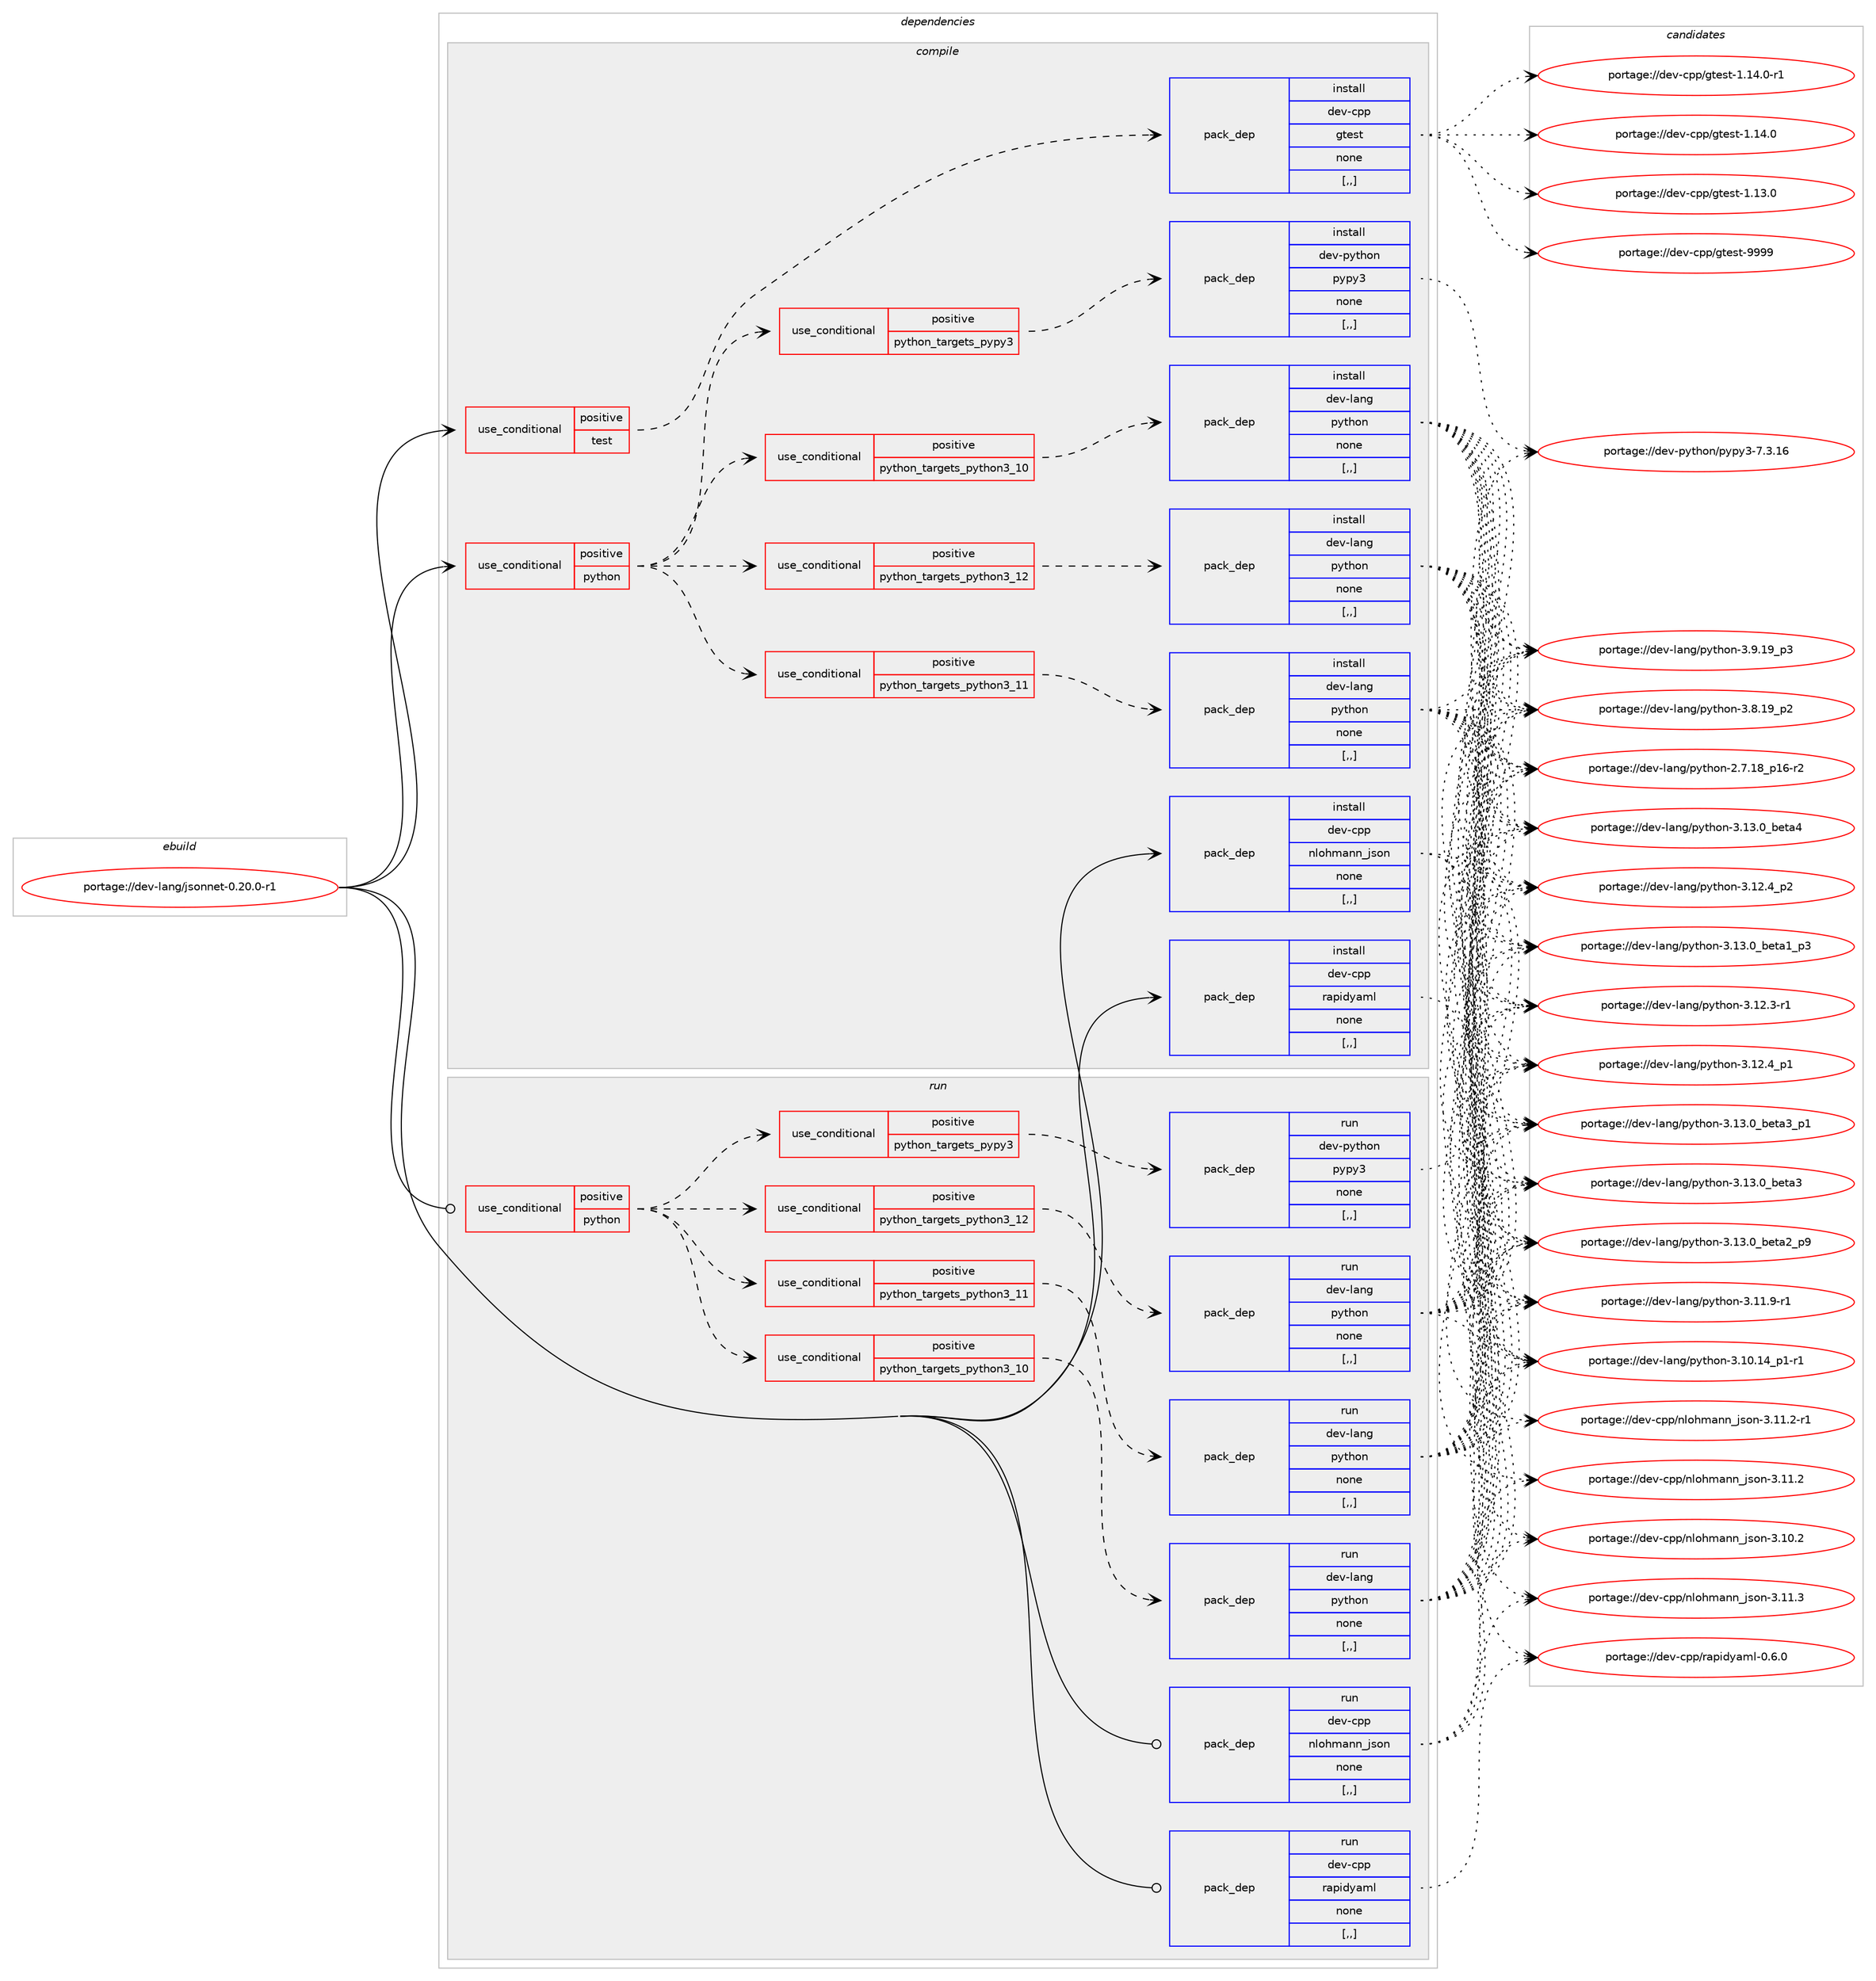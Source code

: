 digraph prolog {

# *************
# Graph options
# *************

newrank=true;
concentrate=true;
compound=true;
graph [rankdir=LR,fontname=Helvetica,fontsize=10,ranksep=1.5];#, ranksep=2.5, nodesep=0.2];
edge  [arrowhead=vee];
node  [fontname=Helvetica,fontsize=10];

# **********
# The ebuild
# **********

subgraph cluster_leftcol {
color=gray;
label=<<i>ebuild</i>>;
id [label="portage://dev-lang/jsonnet-0.20.0-r1", color=red, width=4, href="../dev-lang/jsonnet-0.20.0-r1.svg"];
}

# ****************
# The dependencies
# ****************

subgraph cluster_midcol {
color=gray;
label=<<i>dependencies</i>>;
subgraph cluster_compile {
fillcolor="#eeeeee";
style=filled;
label=<<i>compile</i>>;
subgraph cond23028 {
dependency99544 [label=<<TABLE BORDER="0" CELLBORDER="1" CELLSPACING="0" CELLPADDING="4"><TR><TD ROWSPAN="3" CELLPADDING="10">use_conditional</TD></TR><TR><TD>positive</TD></TR><TR><TD>python</TD></TR></TABLE>>, shape=none, color=red];
subgraph cond23029 {
dependency99545 [label=<<TABLE BORDER="0" CELLBORDER="1" CELLSPACING="0" CELLPADDING="4"><TR><TD ROWSPAN="3" CELLPADDING="10">use_conditional</TD></TR><TR><TD>positive</TD></TR><TR><TD>python_targets_pypy3</TD></TR></TABLE>>, shape=none, color=red];
subgraph pack75444 {
dependency99546 [label=<<TABLE BORDER="0" CELLBORDER="1" CELLSPACING="0" CELLPADDING="4" WIDTH="220"><TR><TD ROWSPAN="6" CELLPADDING="30">pack_dep</TD></TR><TR><TD WIDTH="110">install</TD></TR><TR><TD>dev-python</TD></TR><TR><TD>pypy3</TD></TR><TR><TD>none</TD></TR><TR><TD>[,,]</TD></TR></TABLE>>, shape=none, color=blue];
}
dependency99545:e -> dependency99546:w [weight=20,style="dashed",arrowhead="vee"];
}
dependency99544:e -> dependency99545:w [weight=20,style="dashed",arrowhead="vee"];
subgraph cond23030 {
dependency99547 [label=<<TABLE BORDER="0" CELLBORDER="1" CELLSPACING="0" CELLPADDING="4"><TR><TD ROWSPAN="3" CELLPADDING="10">use_conditional</TD></TR><TR><TD>positive</TD></TR><TR><TD>python_targets_python3_10</TD></TR></TABLE>>, shape=none, color=red];
subgraph pack75445 {
dependency99548 [label=<<TABLE BORDER="0" CELLBORDER="1" CELLSPACING="0" CELLPADDING="4" WIDTH="220"><TR><TD ROWSPAN="6" CELLPADDING="30">pack_dep</TD></TR><TR><TD WIDTH="110">install</TD></TR><TR><TD>dev-lang</TD></TR><TR><TD>python</TD></TR><TR><TD>none</TD></TR><TR><TD>[,,]</TD></TR></TABLE>>, shape=none, color=blue];
}
dependency99547:e -> dependency99548:w [weight=20,style="dashed",arrowhead="vee"];
}
dependency99544:e -> dependency99547:w [weight=20,style="dashed",arrowhead="vee"];
subgraph cond23031 {
dependency99549 [label=<<TABLE BORDER="0" CELLBORDER="1" CELLSPACING="0" CELLPADDING="4"><TR><TD ROWSPAN="3" CELLPADDING="10">use_conditional</TD></TR><TR><TD>positive</TD></TR><TR><TD>python_targets_python3_11</TD></TR></TABLE>>, shape=none, color=red];
subgraph pack75446 {
dependency99550 [label=<<TABLE BORDER="0" CELLBORDER="1" CELLSPACING="0" CELLPADDING="4" WIDTH="220"><TR><TD ROWSPAN="6" CELLPADDING="30">pack_dep</TD></TR><TR><TD WIDTH="110">install</TD></TR><TR><TD>dev-lang</TD></TR><TR><TD>python</TD></TR><TR><TD>none</TD></TR><TR><TD>[,,]</TD></TR></TABLE>>, shape=none, color=blue];
}
dependency99549:e -> dependency99550:w [weight=20,style="dashed",arrowhead="vee"];
}
dependency99544:e -> dependency99549:w [weight=20,style="dashed",arrowhead="vee"];
subgraph cond23032 {
dependency99551 [label=<<TABLE BORDER="0" CELLBORDER="1" CELLSPACING="0" CELLPADDING="4"><TR><TD ROWSPAN="3" CELLPADDING="10">use_conditional</TD></TR><TR><TD>positive</TD></TR><TR><TD>python_targets_python3_12</TD></TR></TABLE>>, shape=none, color=red];
subgraph pack75447 {
dependency99552 [label=<<TABLE BORDER="0" CELLBORDER="1" CELLSPACING="0" CELLPADDING="4" WIDTH="220"><TR><TD ROWSPAN="6" CELLPADDING="30">pack_dep</TD></TR><TR><TD WIDTH="110">install</TD></TR><TR><TD>dev-lang</TD></TR><TR><TD>python</TD></TR><TR><TD>none</TD></TR><TR><TD>[,,]</TD></TR></TABLE>>, shape=none, color=blue];
}
dependency99551:e -> dependency99552:w [weight=20,style="dashed",arrowhead="vee"];
}
dependency99544:e -> dependency99551:w [weight=20,style="dashed",arrowhead="vee"];
}
id:e -> dependency99544:w [weight=20,style="solid",arrowhead="vee"];
subgraph cond23033 {
dependency99553 [label=<<TABLE BORDER="0" CELLBORDER="1" CELLSPACING="0" CELLPADDING="4"><TR><TD ROWSPAN="3" CELLPADDING="10">use_conditional</TD></TR><TR><TD>positive</TD></TR><TR><TD>test</TD></TR></TABLE>>, shape=none, color=red];
subgraph pack75448 {
dependency99554 [label=<<TABLE BORDER="0" CELLBORDER="1" CELLSPACING="0" CELLPADDING="4" WIDTH="220"><TR><TD ROWSPAN="6" CELLPADDING="30">pack_dep</TD></TR><TR><TD WIDTH="110">install</TD></TR><TR><TD>dev-cpp</TD></TR><TR><TD>gtest</TD></TR><TR><TD>none</TD></TR><TR><TD>[,,]</TD></TR></TABLE>>, shape=none, color=blue];
}
dependency99553:e -> dependency99554:w [weight=20,style="dashed",arrowhead="vee"];
}
id:e -> dependency99553:w [weight=20,style="solid",arrowhead="vee"];
subgraph pack75449 {
dependency99555 [label=<<TABLE BORDER="0" CELLBORDER="1" CELLSPACING="0" CELLPADDING="4" WIDTH="220"><TR><TD ROWSPAN="6" CELLPADDING="30">pack_dep</TD></TR><TR><TD WIDTH="110">install</TD></TR><TR><TD>dev-cpp</TD></TR><TR><TD>nlohmann_json</TD></TR><TR><TD>none</TD></TR><TR><TD>[,,]</TD></TR></TABLE>>, shape=none, color=blue];
}
id:e -> dependency99555:w [weight=20,style="solid",arrowhead="vee"];
subgraph pack75450 {
dependency99556 [label=<<TABLE BORDER="0" CELLBORDER="1" CELLSPACING="0" CELLPADDING="4" WIDTH="220"><TR><TD ROWSPAN="6" CELLPADDING="30">pack_dep</TD></TR><TR><TD WIDTH="110">install</TD></TR><TR><TD>dev-cpp</TD></TR><TR><TD>rapidyaml</TD></TR><TR><TD>none</TD></TR><TR><TD>[,,]</TD></TR></TABLE>>, shape=none, color=blue];
}
id:e -> dependency99556:w [weight=20,style="solid",arrowhead="vee"];
}
subgraph cluster_compileandrun {
fillcolor="#eeeeee";
style=filled;
label=<<i>compile and run</i>>;
}
subgraph cluster_run {
fillcolor="#eeeeee";
style=filled;
label=<<i>run</i>>;
subgraph cond23034 {
dependency99557 [label=<<TABLE BORDER="0" CELLBORDER="1" CELLSPACING="0" CELLPADDING="4"><TR><TD ROWSPAN="3" CELLPADDING="10">use_conditional</TD></TR><TR><TD>positive</TD></TR><TR><TD>python</TD></TR></TABLE>>, shape=none, color=red];
subgraph cond23035 {
dependency99558 [label=<<TABLE BORDER="0" CELLBORDER="1" CELLSPACING="0" CELLPADDING="4"><TR><TD ROWSPAN="3" CELLPADDING="10">use_conditional</TD></TR><TR><TD>positive</TD></TR><TR><TD>python_targets_pypy3</TD></TR></TABLE>>, shape=none, color=red];
subgraph pack75451 {
dependency99559 [label=<<TABLE BORDER="0" CELLBORDER="1" CELLSPACING="0" CELLPADDING="4" WIDTH="220"><TR><TD ROWSPAN="6" CELLPADDING="30">pack_dep</TD></TR><TR><TD WIDTH="110">run</TD></TR><TR><TD>dev-python</TD></TR><TR><TD>pypy3</TD></TR><TR><TD>none</TD></TR><TR><TD>[,,]</TD></TR></TABLE>>, shape=none, color=blue];
}
dependency99558:e -> dependency99559:w [weight=20,style="dashed",arrowhead="vee"];
}
dependency99557:e -> dependency99558:w [weight=20,style="dashed",arrowhead="vee"];
subgraph cond23036 {
dependency99560 [label=<<TABLE BORDER="0" CELLBORDER="1" CELLSPACING="0" CELLPADDING="4"><TR><TD ROWSPAN="3" CELLPADDING="10">use_conditional</TD></TR><TR><TD>positive</TD></TR><TR><TD>python_targets_python3_10</TD></TR></TABLE>>, shape=none, color=red];
subgraph pack75452 {
dependency99561 [label=<<TABLE BORDER="0" CELLBORDER="1" CELLSPACING="0" CELLPADDING="4" WIDTH="220"><TR><TD ROWSPAN="6" CELLPADDING="30">pack_dep</TD></TR><TR><TD WIDTH="110">run</TD></TR><TR><TD>dev-lang</TD></TR><TR><TD>python</TD></TR><TR><TD>none</TD></TR><TR><TD>[,,]</TD></TR></TABLE>>, shape=none, color=blue];
}
dependency99560:e -> dependency99561:w [weight=20,style="dashed",arrowhead="vee"];
}
dependency99557:e -> dependency99560:w [weight=20,style="dashed",arrowhead="vee"];
subgraph cond23037 {
dependency99562 [label=<<TABLE BORDER="0" CELLBORDER="1" CELLSPACING="0" CELLPADDING="4"><TR><TD ROWSPAN="3" CELLPADDING="10">use_conditional</TD></TR><TR><TD>positive</TD></TR><TR><TD>python_targets_python3_11</TD></TR></TABLE>>, shape=none, color=red];
subgraph pack75453 {
dependency99563 [label=<<TABLE BORDER="0" CELLBORDER="1" CELLSPACING="0" CELLPADDING="4" WIDTH="220"><TR><TD ROWSPAN="6" CELLPADDING="30">pack_dep</TD></TR><TR><TD WIDTH="110">run</TD></TR><TR><TD>dev-lang</TD></TR><TR><TD>python</TD></TR><TR><TD>none</TD></TR><TR><TD>[,,]</TD></TR></TABLE>>, shape=none, color=blue];
}
dependency99562:e -> dependency99563:w [weight=20,style="dashed",arrowhead="vee"];
}
dependency99557:e -> dependency99562:w [weight=20,style="dashed",arrowhead="vee"];
subgraph cond23038 {
dependency99564 [label=<<TABLE BORDER="0" CELLBORDER="1" CELLSPACING="0" CELLPADDING="4"><TR><TD ROWSPAN="3" CELLPADDING="10">use_conditional</TD></TR><TR><TD>positive</TD></TR><TR><TD>python_targets_python3_12</TD></TR></TABLE>>, shape=none, color=red];
subgraph pack75454 {
dependency99565 [label=<<TABLE BORDER="0" CELLBORDER="1" CELLSPACING="0" CELLPADDING="4" WIDTH="220"><TR><TD ROWSPAN="6" CELLPADDING="30">pack_dep</TD></TR><TR><TD WIDTH="110">run</TD></TR><TR><TD>dev-lang</TD></TR><TR><TD>python</TD></TR><TR><TD>none</TD></TR><TR><TD>[,,]</TD></TR></TABLE>>, shape=none, color=blue];
}
dependency99564:e -> dependency99565:w [weight=20,style="dashed",arrowhead="vee"];
}
dependency99557:e -> dependency99564:w [weight=20,style="dashed",arrowhead="vee"];
}
id:e -> dependency99557:w [weight=20,style="solid",arrowhead="odot"];
subgraph pack75455 {
dependency99566 [label=<<TABLE BORDER="0" CELLBORDER="1" CELLSPACING="0" CELLPADDING="4" WIDTH="220"><TR><TD ROWSPAN="6" CELLPADDING="30">pack_dep</TD></TR><TR><TD WIDTH="110">run</TD></TR><TR><TD>dev-cpp</TD></TR><TR><TD>nlohmann_json</TD></TR><TR><TD>none</TD></TR><TR><TD>[,,]</TD></TR></TABLE>>, shape=none, color=blue];
}
id:e -> dependency99566:w [weight=20,style="solid",arrowhead="odot"];
subgraph pack75456 {
dependency99567 [label=<<TABLE BORDER="0" CELLBORDER="1" CELLSPACING="0" CELLPADDING="4" WIDTH="220"><TR><TD ROWSPAN="6" CELLPADDING="30">pack_dep</TD></TR><TR><TD WIDTH="110">run</TD></TR><TR><TD>dev-cpp</TD></TR><TR><TD>rapidyaml</TD></TR><TR><TD>none</TD></TR><TR><TD>[,,]</TD></TR></TABLE>>, shape=none, color=blue];
}
id:e -> dependency99567:w [weight=20,style="solid",arrowhead="odot"];
}
}

# **************
# The candidates
# **************

subgraph cluster_choices {
rank=same;
color=gray;
label=<<i>candidates</i>>;

subgraph choice75444 {
color=black;
nodesep=1;
choice10010111845112121116104111110471121211121215145554651464954 [label="portage://dev-python/pypy3-7.3.16", color=red, width=4,href="../dev-python/pypy3-7.3.16.svg"];
dependency99546:e -> choice10010111845112121116104111110471121211121215145554651464954:w [style=dotted,weight="100"];
}
subgraph choice75445 {
color=black;
nodesep=1;
choice1001011184510897110103471121211161041111104551464951464895981011169752 [label="portage://dev-lang/python-3.13.0_beta4", color=red, width=4,href="../dev-lang/python-3.13.0_beta4.svg"];
choice10010111845108971101034711212111610411111045514649514648959810111697519511249 [label="portage://dev-lang/python-3.13.0_beta3_p1", color=red, width=4,href="../dev-lang/python-3.13.0_beta3_p1.svg"];
choice1001011184510897110103471121211161041111104551464951464895981011169751 [label="portage://dev-lang/python-3.13.0_beta3", color=red, width=4,href="../dev-lang/python-3.13.0_beta3.svg"];
choice10010111845108971101034711212111610411111045514649514648959810111697509511257 [label="portage://dev-lang/python-3.13.0_beta2_p9", color=red, width=4,href="../dev-lang/python-3.13.0_beta2_p9.svg"];
choice10010111845108971101034711212111610411111045514649514648959810111697499511251 [label="portage://dev-lang/python-3.13.0_beta1_p3", color=red, width=4,href="../dev-lang/python-3.13.0_beta1_p3.svg"];
choice100101118451089711010347112121116104111110455146495046529511250 [label="portage://dev-lang/python-3.12.4_p2", color=red, width=4,href="../dev-lang/python-3.12.4_p2.svg"];
choice100101118451089711010347112121116104111110455146495046529511249 [label="portage://dev-lang/python-3.12.4_p1", color=red, width=4,href="../dev-lang/python-3.12.4_p1.svg"];
choice100101118451089711010347112121116104111110455146495046514511449 [label="portage://dev-lang/python-3.12.3-r1", color=red, width=4,href="../dev-lang/python-3.12.3-r1.svg"];
choice100101118451089711010347112121116104111110455146494946574511449 [label="portage://dev-lang/python-3.11.9-r1", color=red, width=4,href="../dev-lang/python-3.11.9-r1.svg"];
choice100101118451089711010347112121116104111110455146494846495295112494511449 [label="portage://dev-lang/python-3.10.14_p1-r1", color=red, width=4,href="../dev-lang/python-3.10.14_p1-r1.svg"];
choice100101118451089711010347112121116104111110455146574649579511251 [label="portage://dev-lang/python-3.9.19_p3", color=red, width=4,href="../dev-lang/python-3.9.19_p3.svg"];
choice100101118451089711010347112121116104111110455146564649579511250 [label="portage://dev-lang/python-3.8.19_p2", color=red, width=4,href="../dev-lang/python-3.8.19_p2.svg"];
choice100101118451089711010347112121116104111110455046554649569511249544511450 [label="portage://dev-lang/python-2.7.18_p16-r2", color=red, width=4,href="../dev-lang/python-2.7.18_p16-r2.svg"];
dependency99548:e -> choice1001011184510897110103471121211161041111104551464951464895981011169752:w [style=dotted,weight="100"];
dependency99548:e -> choice10010111845108971101034711212111610411111045514649514648959810111697519511249:w [style=dotted,weight="100"];
dependency99548:e -> choice1001011184510897110103471121211161041111104551464951464895981011169751:w [style=dotted,weight="100"];
dependency99548:e -> choice10010111845108971101034711212111610411111045514649514648959810111697509511257:w [style=dotted,weight="100"];
dependency99548:e -> choice10010111845108971101034711212111610411111045514649514648959810111697499511251:w [style=dotted,weight="100"];
dependency99548:e -> choice100101118451089711010347112121116104111110455146495046529511250:w [style=dotted,weight="100"];
dependency99548:e -> choice100101118451089711010347112121116104111110455146495046529511249:w [style=dotted,weight="100"];
dependency99548:e -> choice100101118451089711010347112121116104111110455146495046514511449:w [style=dotted,weight="100"];
dependency99548:e -> choice100101118451089711010347112121116104111110455146494946574511449:w [style=dotted,weight="100"];
dependency99548:e -> choice100101118451089711010347112121116104111110455146494846495295112494511449:w [style=dotted,weight="100"];
dependency99548:e -> choice100101118451089711010347112121116104111110455146574649579511251:w [style=dotted,weight="100"];
dependency99548:e -> choice100101118451089711010347112121116104111110455146564649579511250:w [style=dotted,weight="100"];
dependency99548:e -> choice100101118451089711010347112121116104111110455046554649569511249544511450:w [style=dotted,weight="100"];
}
subgraph choice75446 {
color=black;
nodesep=1;
choice1001011184510897110103471121211161041111104551464951464895981011169752 [label="portage://dev-lang/python-3.13.0_beta4", color=red, width=4,href="../dev-lang/python-3.13.0_beta4.svg"];
choice10010111845108971101034711212111610411111045514649514648959810111697519511249 [label="portage://dev-lang/python-3.13.0_beta3_p1", color=red, width=4,href="../dev-lang/python-3.13.0_beta3_p1.svg"];
choice1001011184510897110103471121211161041111104551464951464895981011169751 [label="portage://dev-lang/python-3.13.0_beta3", color=red, width=4,href="../dev-lang/python-3.13.0_beta3.svg"];
choice10010111845108971101034711212111610411111045514649514648959810111697509511257 [label="portage://dev-lang/python-3.13.0_beta2_p9", color=red, width=4,href="../dev-lang/python-3.13.0_beta2_p9.svg"];
choice10010111845108971101034711212111610411111045514649514648959810111697499511251 [label="portage://dev-lang/python-3.13.0_beta1_p3", color=red, width=4,href="../dev-lang/python-3.13.0_beta1_p3.svg"];
choice100101118451089711010347112121116104111110455146495046529511250 [label="portage://dev-lang/python-3.12.4_p2", color=red, width=4,href="../dev-lang/python-3.12.4_p2.svg"];
choice100101118451089711010347112121116104111110455146495046529511249 [label="portage://dev-lang/python-3.12.4_p1", color=red, width=4,href="../dev-lang/python-3.12.4_p1.svg"];
choice100101118451089711010347112121116104111110455146495046514511449 [label="portage://dev-lang/python-3.12.3-r1", color=red, width=4,href="../dev-lang/python-3.12.3-r1.svg"];
choice100101118451089711010347112121116104111110455146494946574511449 [label="portage://dev-lang/python-3.11.9-r1", color=red, width=4,href="../dev-lang/python-3.11.9-r1.svg"];
choice100101118451089711010347112121116104111110455146494846495295112494511449 [label="portage://dev-lang/python-3.10.14_p1-r1", color=red, width=4,href="../dev-lang/python-3.10.14_p1-r1.svg"];
choice100101118451089711010347112121116104111110455146574649579511251 [label="portage://dev-lang/python-3.9.19_p3", color=red, width=4,href="../dev-lang/python-3.9.19_p3.svg"];
choice100101118451089711010347112121116104111110455146564649579511250 [label="portage://dev-lang/python-3.8.19_p2", color=red, width=4,href="../dev-lang/python-3.8.19_p2.svg"];
choice100101118451089711010347112121116104111110455046554649569511249544511450 [label="portage://dev-lang/python-2.7.18_p16-r2", color=red, width=4,href="../dev-lang/python-2.7.18_p16-r2.svg"];
dependency99550:e -> choice1001011184510897110103471121211161041111104551464951464895981011169752:w [style=dotted,weight="100"];
dependency99550:e -> choice10010111845108971101034711212111610411111045514649514648959810111697519511249:w [style=dotted,weight="100"];
dependency99550:e -> choice1001011184510897110103471121211161041111104551464951464895981011169751:w [style=dotted,weight="100"];
dependency99550:e -> choice10010111845108971101034711212111610411111045514649514648959810111697509511257:w [style=dotted,weight="100"];
dependency99550:e -> choice10010111845108971101034711212111610411111045514649514648959810111697499511251:w [style=dotted,weight="100"];
dependency99550:e -> choice100101118451089711010347112121116104111110455146495046529511250:w [style=dotted,weight="100"];
dependency99550:e -> choice100101118451089711010347112121116104111110455146495046529511249:w [style=dotted,weight="100"];
dependency99550:e -> choice100101118451089711010347112121116104111110455146495046514511449:w [style=dotted,weight="100"];
dependency99550:e -> choice100101118451089711010347112121116104111110455146494946574511449:w [style=dotted,weight="100"];
dependency99550:e -> choice100101118451089711010347112121116104111110455146494846495295112494511449:w [style=dotted,weight="100"];
dependency99550:e -> choice100101118451089711010347112121116104111110455146574649579511251:w [style=dotted,weight="100"];
dependency99550:e -> choice100101118451089711010347112121116104111110455146564649579511250:w [style=dotted,weight="100"];
dependency99550:e -> choice100101118451089711010347112121116104111110455046554649569511249544511450:w [style=dotted,weight="100"];
}
subgraph choice75447 {
color=black;
nodesep=1;
choice1001011184510897110103471121211161041111104551464951464895981011169752 [label="portage://dev-lang/python-3.13.0_beta4", color=red, width=4,href="../dev-lang/python-3.13.0_beta4.svg"];
choice10010111845108971101034711212111610411111045514649514648959810111697519511249 [label="portage://dev-lang/python-3.13.0_beta3_p1", color=red, width=4,href="../dev-lang/python-3.13.0_beta3_p1.svg"];
choice1001011184510897110103471121211161041111104551464951464895981011169751 [label="portage://dev-lang/python-3.13.0_beta3", color=red, width=4,href="../dev-lang/python-3.13.0_beta3.svg"];
choice10010111845108971101034711212111610411111045514649514648959810111697509511257 [label="portage://dev-lang/python-3.13.0_beta2_p9", color=red, width=4,href="../dev-lang/python-3.13.0_beta2_p9.svg"];
choice10010111845108971101034711212111610411111045514649514648959810111697499511251 [label="portage://dev-lang/python-3.13.0_beta1_p3", color=red, width=4,href="../dev-lang/python-3.13.0_beta1_p3.svg"];
choice100101118451089711010347112121116104111110455146495046529511250 [label="portage://dev-lang/python-3.12.4_p2", color=red, width=4,href="../dev-lang/python-3.12.4_p2.svg"];
choice100101118451089711010347112121116104111110455146495046529511249 [label="portage://dev-lang/python-3.12.4_p1", color=red, width=4,href="../dev-lang/python-3.12.4_p1.svg"];
choice100101118451089711010347112121116104111110455146495046514511449 [label="portage://dev-lang/python-3.12.3-r1", color=red, width=4,href="../dev-lang/python-3.12.3-r1.svg"];
choice100101118451089711010347112121116104111110455146494946574511449 [label="portage://dev-lang/python-3.11.9-r1", color=red, width=4,href="../dev-lang/python-3.11.9-r1.svg"];
choice100101118451089711010347112121116104111110455146494846495295112494511449 [label="portage://dev-lang/python-3.10.14_p1-r1", color=red, width=4,href="../dev-lang/python-3.10.14_p1-r1.svg"];
choice100101118451089711010347112121116104111110455146574649579511251 [label="portage://dev-lang/python-3.9.19_p3", color=red, width=4,href="../dev-lang/python-3.9.19_p3.svg"];
choice100101118451089711010347112121116104111110455146564649579511250 [label="portage://dev-lang/python-3.8.19_p2", color=red, width=4,href="../dev-lang/python-3.8.19_p2.svg"];
choice100101118451089711010347112121116104111110455046554649569511249544511450 [label="portage://dev-lang/python-2.7.18_p16-r2", color=red, width=4,href="../dev-lang/python-2.7.18_p16-r2.svg"];
dependency99552:e -> choice1001011184510897110103471121211161041111104551464951464895981011169752:w [style=dotted,weight="100"];
dependency99552:e -> choice10010111845108971101034711212111610411111045514649514648959810111697519511249:w [style=dotted,weight="100"];
dependency99552:e -> choice1001011184510897110103471121211161041111104551464951464895981011169751:w [style=dotted,weight="100"];
dependency99552:e -> choice10010111845108971101034711212111610411111045514649514648959810111697509511257:w [style=dotted,weight="100"];
dependency99552:e -> choice10010111845108971101034711212111610411111045514649514648959810111697499511251:w [style=dotted,weight="100"];
dependency99552:e -> choice100101118451089711010347112121116104111110455146495046529511250:w [style=dotted,weight="100"];
dependency99552:e -> choice100101118451089711010347112121116104111110455146495046529511249:w [style=dotted,weight="100"];
dependency99552:e -> choice100101118451089711010347112121116104111110455146495046514511449:w [style=dotted,weight="100"];
dependency99552:e -> choice100101118451089711010347112121116104111110455146494946574511449:w [style=dotted,weight="100"];
dependency99552:e -> choice100101118451089711010347112121116104111110455146494846495295112494511449:w [style=dotted,weight="100"];
dependency99552:e -> choice100101118451089711010347112121116104111110455146574649579511251:w [style=dotted,weight="100"];
dependency99552:e -> choice100101118451089711010347112121116104111110455146564649579511250:w [style=dotted,weight="100"];
dependency99552:e -> choice100101118451089711010347112121116104111110455046554649569511249544511450:w [style=dotted,weight="100"];
}
subgraph choice75448 {
color=black;
nodesep=1;
choice1001011184599112112471031161011151164557575757 [label="portage://dev-cpp/gtest-9999", color=red, width=4,href="../dev-cpp/gtest-9999.svg"];
choice100101118459911211247103116101115116454946495246484511449 [label="portage://dev-cpp/gtest-1.14.0-r1", color=red, width=4,href="../dev-cpp/gtest-1.14.0-r1.svg"];
choice10010111845991121124710311610111511645494649524648 [label="portage://dev-cpp/gtest-1.14.0", color=red, width=4,href="../dev-cpp/gtest-1.14.0.svg"];
choice10010111845991121124710311610111511645494649514648 [label="portage://dev-cpp/gtest-1.13.0", color=red, width=4,href="../dev-cpp/gtest-1.13.0.svg"];
dependency99554:e -> choice1001011184599112112471031161011151164557575757:w [style=dotted,weight="100"];
dependency99554:e -> choice100101118459911211247103116101115116454946495246484511449:w [style=dotted,weight="100"];
dependency99554:e -> choice10010111845991121124710311610111511645494649524648:w [style=dotted,weight="100"];
dependency99554:e -> choice10010111845991121124710311610111511645494649514648:w [style=dotted,weight="100"];
}
subgraph choice75449 {
color=black;
nodesep=1;
choice100101118459911211247110108111104109971101109510611511111045514649494651 [label="portage://dev-cpp/nlohmann_json-3.11.3", color=red, width=4,href="../dev-cpp/nlohmann_json-3.11.3.svg"];
choice1001011184599112112471101081111041099711011095106115111110455146494946504511449 [label="portage://dev-cpp/nlohmann_json-3.11.2-r1", color=red, width=4,href="../dev-cpp/nlohmann_json-3.11.2-r1.svg"];
choice100101118459911211247110108111104109971101109510611511111045514649494650 [label="portage://dev-cpp/nlohmann_json-3.11.2", color=red, width=4,href="../dev-cpp/nlohmann_json-3.11.2.svg"];
choice100101118459911211247110108111104109971101109510611511111045514649484650 [label="portage://dev-cpp/nlohmann_json-3.10.2", color=red, width=4,href="../dev-cpp/nlohmann_json-3.10.2.svg"];
dependency99555:e -> choice100101118459911211247110108111104109971101109510611511111045514649494651:w [style=dotted,weight="100"];
dependency99555:e -> choice1001011184599112112471101081111041099711011095106115111110455146494946504511449:w [style=dotted,weight="100"];
dependency99555:e -> choice100101118459911211247110108111104109971101109510611511111045514649494650:w [style=dotted,weight="100"];
dependency99555:e -> choice100101118459911211247110108111104109971101109510611511111045514649484650:w [style=dotted,weight="100"];
}
subgraph choice75450 {
color=black;
nodesep=1;
choice1001011184599112112471149711210510012197109108454846544648 [label="portage://dev-cpp/rapidyaml-0.6.0", color=red, width=4,href="../dev-cpp/rapidyaml-0.6.0.svg"];
dependency99556:e -> choice1001011184599112112471149711210510012197109108454846544648:w [style=dotted,weight="100"];
}
subgraph choice75451 {
color=black;
nodesep=1;
choice10010111845112121116104111110471121211121215145554651464954 [label="portage://dev-python/pypy3-7.3.16", color=red, width=4,href="../dev-python/pypy3-7.3.16.svg"];
dependency99559:e -> choice10010111845112121116104111110471121211121215145554651464954:w [style=dotted,weight="100"];
}
subgraph choice75452 {
color=black;
nodesep=1;
choice1001011184510897110103471121211161041111104551464951464895981011169752 [label="portage://dev-lang/python-3.13.0_beta4", color=red, width=4,href="../dev-lang/python-3.13.0_beta4.svg"];
choice10010111845108971101034711212111610411111045514649514648959810111697519511249 [label="portage://dev-lang/python-3.13.0_beta3_p1", color=red, width=4,href="../dev-lang/python-3.13.0_beta3_p1.svg"];
choice1001011184510897110103471121211161041111104551464951464895981011169751 [label="portage://dev-lang/python-3.13.0_beta3", color=red, width=4,href="../dev-lang/python-3.13.0_beta3.svg"];
choice10010111845108971101034711212111610411111045514649514648959810111697509511257 [label="portage://dev-lang/python-3.13.0_beta2_p9", color=red, width=4,href="../dev-lang/python-3.13.0_beta2_p9.svg"];
choice10010111845108971101034711212111610411111045514649514648959810111697499511251 [label="portage://dev-lang/python-3.13.0_beta1_p3", color=red, width=4,href="../dev-lang/python-3.13.0_beta1_p3.svg"];
choice100101118451089711010347112121116104111110455146495046529511250 [label="portage://dev-lang/python-3.12.4_p2", color=red, width=4,href="../dev-lang/python-3.12.4_p2.svg"];
choice100101118451089711010347112121116104111110455146495046529511249 [label="portage://dev-lang/python-3.12.4_p1", color=red, width=4,href="../dev-lang/python-3.12.4_p1.svg"];
choice100101118451089711010347112121116104111110455146495046514511449 [label="portage://dev-lang/python-3.12.3-r1", color=red, width=4,href="../dev-lang/python-3.12.3-r1.svg"];
choice100101118451089711010347112121116104111110455146494946574511449 [label="portage://dev-lang/python-3.11.9-r1", color=red, width=4,href="../dev-lang/python-3.11.9-r1.svg"];
choice100101118451089711010347112121116104111110455146494846495295112494511449 [label="portage://dev-lang/python-3.10.14_p1-r1", color=red, width=4,href="../dev-lang/python-3.10.14_p1-r1.svg"];
choice100101118451089711010347112121116104111110455146574649579511251 [label="portage://dev-lang/python-3.9.19_p3", color=red, width=4,href="../dev-lang/python-3.9.19_p3.svg"];
choice100101118451089711010347112121116104111110455146564649579511250 [label="portage://dev-lang/python-3.8.19_p2", color=red, width=4,href="../dev-lang/python-3.8.19_p2.svg"];
choice100101118451089711010347112121116104111110455046554649569511249544511450 [label="portage://dev-lang/python-2.7.18_p16-r2", color=red, width=4,href="../dev-lang/python-2.7.18_p16-r2.svg"];
dependency99561:e -> choice1001011184510897110103471121211161041111104551464951464895981011169752:w [style=dotted,weight="100"];
dependency99561:e -> choice10010111845108971101034711212111610411111045514649514648959810111697519511249:w [style=dotted,weight="100"];
dependency99561:e -> choice1001011184510897110103471121211161041111104551464951464895981011169751:w [style=dotted,weight="100"];
dependency99561:e -> choice10010111845108971101034711212111610411111045514649514648959810111697509511257:w [style=dotted,weight="100"];
dependency99561:e -> choice10010111845108971101034711212111610411111045514649514648959810111697499511251:w [style=dotted,weight="100"];
dependency99561:e -> choice100101118451089711010347112121116104111110455146495046529511250:w [style=dotted,weight="100"];
dependency99561:e -> choice100101118451089711010347112121116104111110455146495046529511249:w [style=dotted,weight="100"];
dependency99561:e -> choice100101118451089711010347112121116104111110455146495046514511449:w [style=dotted,weight="100"];
dependency99561:e -> choice100101118451089711010347112121116104111110455146494946574511449:w [style=dotted,weight="100"];
dependency99561:e -> choice100101118451089711010347112121116104111110455146494846495295112494511449:w [style=dotted,weight="100"];
dependency99561:e -> choice100101118451089711010347112121116104111110455146574649579511251:w [style=dotted,weight="100"];
dependency99561:e -> choice100101118451089711010347112121116104111110455146564649579511250:w [style=dotted,weight="100"];
dependency99561:e -> choice100101118451089711010347112121116104111110455046554649569511249544511450:w [style=dotted,weight="100"];
}
subgraph choice75453 {
color=black;
nodesep=1;
choice1001011184510897110103471121211161041111104551464951464895981011169752 [label="portage://dev-lang/python-3.13.0_beta4", color=red, width=4,href="../dev-lang/python-3.13.0_beta4.svg"];
choice10010111845108971101034711212111610411111045514649514648959810111697519511249 [label="portage://dev-lang/python-3.13.0_beta3_p1", color=red, width=4,href="../dev-lang/python-3.13.0_beta3_p1.svg"];
choice1001011184510897110103471121211161041111104551464951464895981011169751 [label="portage://dev-lang/python-3.13.0_beta3", color=red, width=4,href="../dev-lang/python-3.13.0_beta3.svg"];
choice10010111845108971101034711212111610411111045514649514648959810111697509511257 [label="portage://dev-lang/python-3.13.0_beta2_p9", color=red, width=4,href="../dev-lang/python-3.13.0_beta2_p9.svg"];
choice10010111845108971101034711212111610411111045514649514648959810111697499511251 [label="portage://dev-lang/python-3.13.0_beta1_p3", color=red, width=4,href="../dev-lang/python-3.13.0_beta1_p3.svg"];
choice100101118451089711010347112121116104111110455146495046529511250 [label="portage://dev-lang/python-3.12.4_p2", color=red, width=4,href="../dev-lang/python-3.12.4_p2.svg"];
choice100101118451089711010347112121116104111110455146495046529511249 [label="portage://dev-lang/python-3.12.4_p1", color=red, width=4,href="../dev-lang/python-3.12.4_p1.svg"];
choice100101118451089711010347112121116104111110455146495046514511449 [label="portage://dev-lang/python-3.12.3-r1", color=red, width=4,href="../dev-lang/python-3.12.3-r1.svg"];
choice100101118451089711010347112121116104111110455146494946574511449 [label="portage://dev-lang/python-3.11.9-r1", color=red, width=4,href="../dev-lang/python-3.11.9-r1.svg"];
choice100101118451089711010347112121116104111110455146494846495295112494511449 [label="portage://dev-lang/python-3.10.14_p1-r1", color=red, width=4,href="../dev-lang/python-3.10.14_p1-r1.svg"];
choice100101118451089711010347112121116104111110455146574649579511251 [label="portage://dev-lang/python-3.9.19_p3", color=red, width=4,href="../dev-lang/python-3.9.19_p3.svg"];
choice100101118451089711010347112121116104111110455146564649579511250 [label="portage://dev-lang/python-3.8.19_p2", color=red, width=4,href="../dev-lang/python-3.8.19_p2.svg"];
choice100101118451089711010347112121116104111110455046554649569511249544511450 [label="portage://dev-lang/python-2.7.18_p16-r2", color=red, width=4,href="../dev-lang/python-2.7.18_p16-r2.svg"];
dependency99563:e -> choice1001011184510897110103471121211161041111104551464951464895981011169752:w [style=dotted,weight="100"];
dependency99563:e -> choice10010111845108971101034711212111610411111045514649514648959810111697519511249:w [style=dotted,weight="100"];
dependency99563:e -> choice1001011184510897110103471121211161041111104551464951464895981011169751:w [style=dotted,weight="100"];
dependency99563:e -> choice10010111845108971101034711212111610411111045514649514648959810111697509511257:w [style=dotted,weight="100"];
dependency99563:e -> choice10010111845108971101034711212111610411111045514649514648959810111697499511251:w [style=dotted,weight="100"];
dependency99563:e -> choice100101118451089711010347112121116104111110455146495046529511250:w [style=dotted,weight="100"];
dependency99563:e -> choice100101118451089711010347112121116104111110455146495046529511249:w [style=dotted,weight="100"];
dependency99563:e -> choice100101118451089711010347112121116104111110455146495046514511449:w [style=dotted,weight="100"];
dependency99563:e -> choice100101118451089711010347112121116104111110455146494946574511449:w [style=dotted,weight="100"];
dependency99563:e -> choice100101118451089711010347112121116104111110455146494846495295112494511449:w [style=dotted,weight="100"];
dependency99563:e -> choice100101118451089711010347112121116104111110455146574649579511251:w [style=dotted,weight="100"];
dependency99563:e -> choice100101118451089711010347112121116104111110455146564649579511250:w [style=dotted,weight="100"];
dependency99563:e -> choice100101118451089711010347112121116104111110455046554649569511249544511450:w [style=dotted,weight="100"];
}
subgraph choice75454 {
color=black;
nodesep=1;
choice1001011184510897110103471121211161041111104551464951464895981011169752 [label="portage://dev-lang/python-3.13.0_beta4", color=red, width=4,href="../dev-lang/python-3.13.0_beta4.svg"];
choice10010111845108971101034711212111610411111045514649514648959810111697519511249 [label="portage://dev-lang/python-3.13.0_beta3_p1", color=red, width=4,href="../dev-lang/python-3.13.0_beta3_p1.svg"];
choice1001011184510897110103471121211161041111104551464951464895981011169751 [label="portage://dev-lang/python-3.13.0_beta3", color=red, width=4,href="../dev-lang/python-3.13.0_beta3.svg"];
choice10010111845108971101034711212111610411111045514649514648959810111697509511257 [label="portage://dev-lang/python-3.13.0_beta2_p9", color=red, width=4,href="../dev-lang/python-3.13.0_beta2_p9.svg"];
choice10010111845108971101034711212111610411111045514649514648959810111697499511251 [label="portage://dev-lang/python-3.13.0_beta1_p3", color=red, width=4,href="../dev-lang/python-3.13.0_beta1_p3.svg"];
choice100101118451089711010347112121116104111110455146495046529511250 [label="portage://dev-lang/python-3.12.4_p2", color=red, width=4,href="../dev-lang/python-3.12.4_p2.svg"];
choice100101118451089711010347112121116104111110455146495046529511249 [label="portage://dev-lang/python-3.12.4_p1", color=red, width=4,href="../dev-lang/python-3.12.4_p1.svg"];
choice100101118451089711010347112121116104111110455146495046514511449 [label="portage://dev-lang/python-3.12.3-r1", color=red, width=4,href="../dev-lang/python-3.12.3-r1.svg"];
choice100101118451089711010347112121116104111110455146494946574511449 [label="portage://dev-lang/python-3.11.9-r1", color=red, width=4,href="../dev-lang/python-3.11.9-r1.svg"];
choice100101118451089711010347112121116104111110455146494846495295112494511449 [label="portage://dev-lang/python-3.10.14_p1-r1", color=red, width=4,href="../dev-lang/python-3.10.14_p1-r1.svg"];
choice100101118451089711010347112121116104111110455146574649579511251 [label="portage://dev-lang/python-3.9.19_p3", color=red, width=4,href="../dev-lang/python-3.9.19_p3.svg"];
choice100101118451089711010347112121116104111110455146564649579511250 [label="portage://dev-lang/python-3.8.19_p2", color=red, width=4,href="../dev-lang/python-3.8.19_p2.svg"];
choice100101118451089711010347112121116104111110455046554649569511249544511450 [label="portage://dev-lang/python-2.7.18_p16-r2", color=red, width=4,href="../dev-lang/python-2.7.18_p16-r2.svg"];
dependency99565:e -> choice1001011184510897110103471121211161041111104551464951464895981011169752:w [style=dotted,weight="100"];
dependency99565:e -> choice10010111845108971101034711212111610411111045514649514648959810111697519511249:w [style=dotted,weight="100"];
dependency99565:e -> choice1001011184510897110103471121211161041111104551464951464895981011169751:w [style=dotted,weight="100"];
dependency99565:e -> choice10010111845108971101034711212111610411111045514649514648959810111697509511257:w [style=dotted,weight="100"];
dependency99565:e -> choice10010111845108971101034711212111610411111045514649514648959810111697499511251:w [style=dotted,weight="100"];
dependency99565:e -> choice100101118451089711010347112121116104111110455146495046529511250:w [style=dotted,weight="100"];
dependency99565:e -> choice100101118451089711010347112121116104111110455146495046529511249:w [style=dotted,weight="100"];
dependency99565:e -> choice100101118451089711010347112121116104111110455146495046514511449:w [style=dotted,weight="100"];
dependency99565:e -> choice100101118451089711010347112121116104111110455146494946574511449:w [style=dotted,weight="100"];
dependency99565:e -> choice100101118451089711010347112121116104111110455146494846495295112494511449:w [style=dotted,weight="100"];
dependency99565:e -> choice100101118451089711010347112121116104111110455146574649579511251:w [style=dotted,weight="100"];
dependency99565:e -> choice100101118451089711010347112121116104111110455146564649579511250:w [style=dotted,weight="100"];
dependency99565:e -> choice100101118451089711010347112121116104111110455046554649569511249544511450:w [style=dotted,weight="100"];
}
subgraph choice75455 {
color=black;
nodesep=1;
choice100101118459911211247110108111104109971101109510611511111045514649494651 [label="portage://dev-cpp/nlohmann_json-3.11.3", color=red, width=4,href="../dev-cpp/nlohmann_json-3.11.3.svg"];
choice1001011184599112112471101081111041099711011095106115111110455146494946504511449 [label="portage://dev-cpp/nlohmann_json-3.11.2-r1", color=red, width=4,href="../dev-cpp/nlohmann_json-3.11.2-r1.svg"];
choice100101118459911211247110108111104109971101109510611511111045514649494650 [label="portage://dev-cpp/nlohmann_json-3.11.2", color=red, width=4,href="../dev-cpp/nlohmann_json-3.11.2.svg"];
choice100101118459911211247110108111104109971101109510611511111045514649484650 [label="portage://dev-cpp/nlohmann_json-3.10.2", color=red, width=4,href="../dev-cpp/nlohmann_json-3.10.2.svg"];
dependency99566:e -> choice100101118459911211247110108111104109971101109510611511111045514649494651:w [style=dotted,weight="100"];
dependency99566:e -> choice1001011184599112112471101081111041099711011095106115111110455146494946504511449:w [style=dotted,weight="100"];
dependency99566:e -> choice100101118459911211247110108111104109971101109510611511111045514649494650:w [style=dotted,weight="100"];
dependency99566:e -> choice100101118459911211247110108111104109971101109510611511111045514649484650:w [style=dotted,weight="100"];
}
subgraph choice75456 {
color=black;
nodesep=1;
choice1001011184599112112471149711210510012197109108454846544648 [label="portage://dev-cpp/rapidyaml-0.6.0", color=red, width=4,href="../dev-cpp/rapidyaml-0.6.0.svg"];
dependency99567:e -> choice1001011184599112112471149711210510012197109108454846544648:w [style=dotted,weight="100"];
}
}

}
